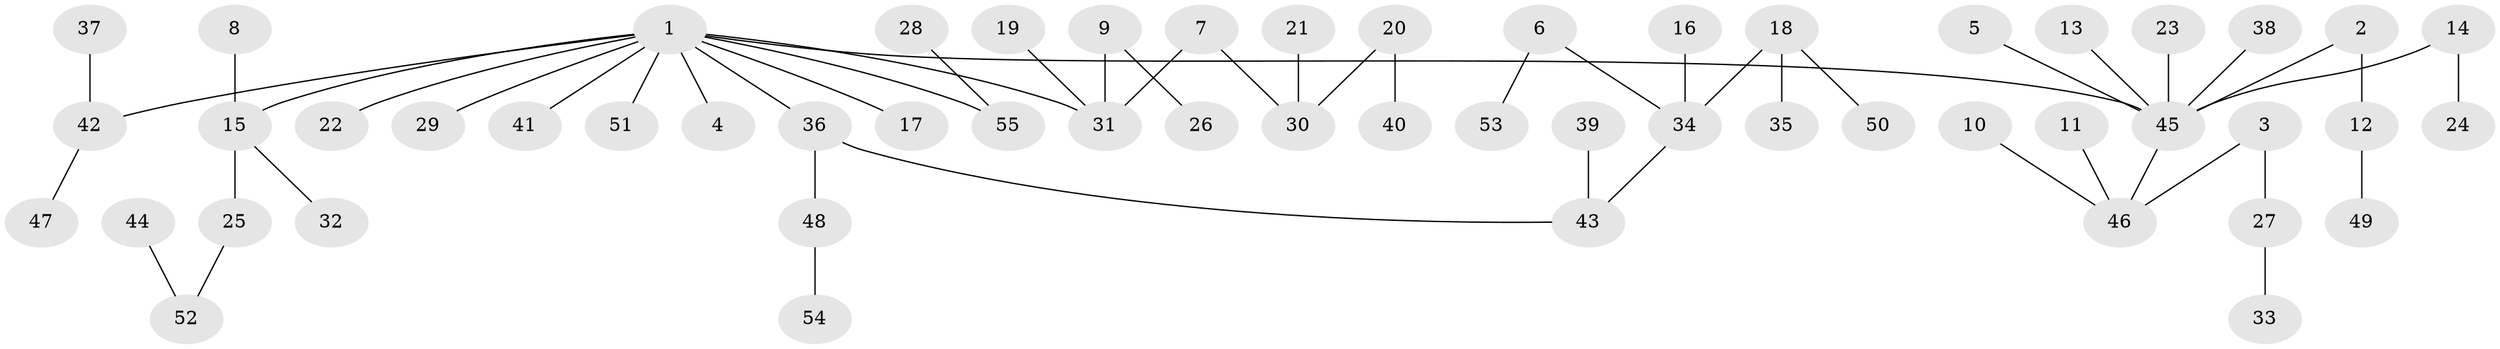 // original degree distribution, {6: 0.00909090909090909, 7: 0.00909090909090909, 5: 0.06363636363636363, 2: 0.38181818181818183, 3: 0.07272727272727272, 9: 0.00909090909090909, 1: 0.44545454545454544, 4: 0.00909090909090909}
// Generated by graph-tools (version 1.1) at 2025/26/03/09/25 03:26:27]
// undirected, 55 vertices, 54 edges
graph export_dot {
graph [start="1"]
  node [color=gray90,style=filled];
  1;
  2;
  3;
  4;
  5;
  6;
  7;
  8;
  9;
  10;
  11;
  12;
  13;
  14;
  15;
  16;
  17;
  18;
  19;
  20;
  21;
  22;
  23;
  24;
  25;
  26;
  27;
  28;
  29;
  30;
  31;
  32;
  33;
  34;
  35;
  36;
  37;
  38;
  39;
  40;
  41;
  42;
  43;
  44;
  45;
  46;
  47;
  48;
  49;
  50;
  51;
  52;
  53;
  54;
  55;
  1 -- 4 [weight=1.0];
  1 -- 15 [weight=1.0];
  1 -- 17 [weight=1.0];
  1 -- 22 [weight=1.0];
  1 -- 29 [weight=1.0];
  1 -- 31 [weight=1.0];
  1 -- 36 [weight=1.0];
  1 -- 41 [weight=1.0];
  1 -- 42 [weight=1.0];
  1 -- 45 [weight=1.0];
  1 -- 51 [weight=1.0];
  1 -- 55 [weight=1.0];
  2 -- 12 [weight=1.0];
  2 -- 45 [weight=1.0];
  3 -- 27 [weight=1.0];
  3 -- 46 [weight=1.0];
  5 -- 45 [weight=1.0];
  6 -- 34 [weight=1.0];
  6 -- 53 [weight=1.0];
  7 -- 30 [weight=1.0];
  7 -- 31 [weight=1.0];
  8 -- 15 [weight=1.0];
  9 -- 26 [weight=1.0];
  9 -- 31 [weight=1.0];
  10 -- 46 [weight=1.0];
  11 -- 46 [weight=1.0];
  12 -- 49 [weight=1.0];
  13 -- 45 [weight=1.0];
  14 -- 24 [weight=1.0];
  14 -- 45 [weight=1.0];
  15 -- 25 [weight=1.0];
  15 -- 32 [weight=1.0];
  16 -- 34 [weight=1.0];
  18 -- 34 [weight=1.0];
  18 -- 35 [weight=1.0];
  18 -- 50 [weight=1.0];
  19 -- 31 [weight=1.0];
  20 -- 30 [weight=1.0];
  20 -- 40 [weight=1.0];
  21 -- 30 [weight=1.0];
  23 -- 45 [weight=1.0];
  25 -- 52 [weight=1.0];
  27 -- 33 [weight=1.0];
  28 -- 55 [weight=1.0];
  34 -- 43 [weight=1.0];
  36 -- 43 [weight=1.0];
  36 -- 48 [weight=1.0];
  37 -- 42 [weight=1.0];
  38 -- 45 [weight=1.0];
  39 -- 43 [weight=1.0];
  42 -- 47 [weight=1.0];
  44 -- 52 [weight=1.0];
  45 -- 46 [weight=1.0];
  48 -- 54 [weight=1.0];
}
